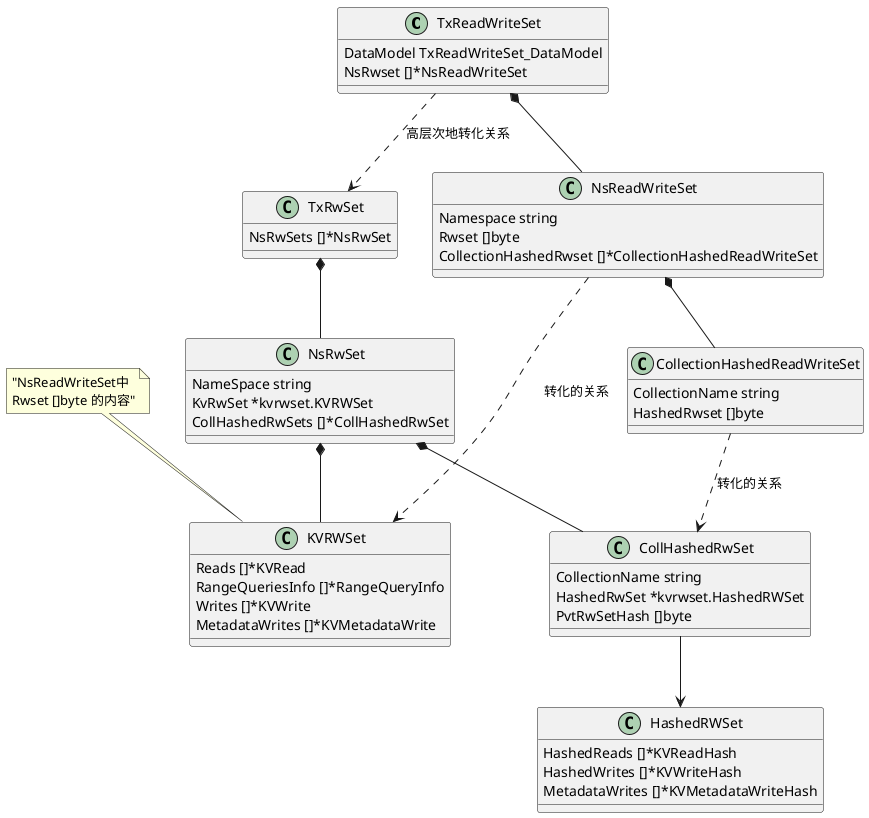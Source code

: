 @startuml

class TxReadWriteSet {
 DataModel TxReadWriteSet_DataModel
 NsRwset []*NsReadWriteSet
}

class NsReadWriteSet {
 Namespace string
 Rwset []byte
 CollectionHashedRwset []*CollectionHashedReadWriteSet
}

TxReadWriteSet *-- NsReadWriteSet


class KVRWSet {
	Reads []*KVRead
	RangeQueriesInfo []*RangeQueryInfo
	Writes []*KVWrite
	MetadataWrites []*KVMetadataWrite
}

NsReadWriteSet ..> KVRWSet : 转化的关系
note top of KVRWSet: "NsReadWriteSet中\nRwset []byte 的内容"

class CollectionHashedReadWriteSet {
	CollectionName string 
	HashedRwset []byte
}
NsReadWriteSet *-- CollectionHashedReadWriteSet

class CollHashedRwSet {
	CollectionName string
	HashedRwSet *kvrwset.HashedRWSet
	PvtRwSetHash []byte
}

CollectionHashedReadWriteSet ..> CollHashedRwSet : 转化的关系

class TxRwSet {
	NsRwSets []*NsRwSet
}

class NsRwSet {
	NameSpace string
	KvRwSet *kvrwset.KVRWSet
	CollHashedRwSets []*CollHashedRwSet
}
TxRwSet *-- NsRwSet
NsRwSet *-- KVRWSet
TxReadWriteSet ..> TxRwSet :高层次地转化关系

NsRwSet *-- CollHashedRwSet


class HashedRWSet {
	HashedReads []*KVReadHash 
	HashedWrites []*KVWriteHash 
	MetadataWrites []*KVMetadataWriteHash 
}

CollHashedRwSet --> HashedRWSet
@enduml